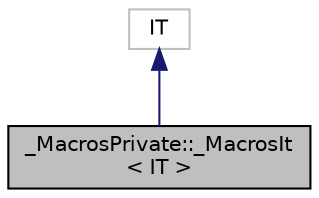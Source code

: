 digraph "_MacrosPrivate::_MacrosIt&lt; IT &gt;"
{
 // LATEX_PDF_SIZE
  edge [fontname="Helvetica",fontsize="10",labelfontname="Helvetica",labelfontsize="10"];
  node [fontname="Helvetica",fontsize="10",shape=record];
  Node1 [label="_MacrosPrivate::_MacrosIt\l\< IT \>",height=0.2,width=0.4,color="black", fillcolor="grey75", style="filled", fontcolor="black",tooltip=" "];
  Node2 -> Node1 [dir="back",color="midnightblue",fontsize="10",style="solid"];
  Node2 [label="IT",height=0.2,width=0.4,color="grey75", fillcolor="white", style="filled",tooltip=" "];
}
